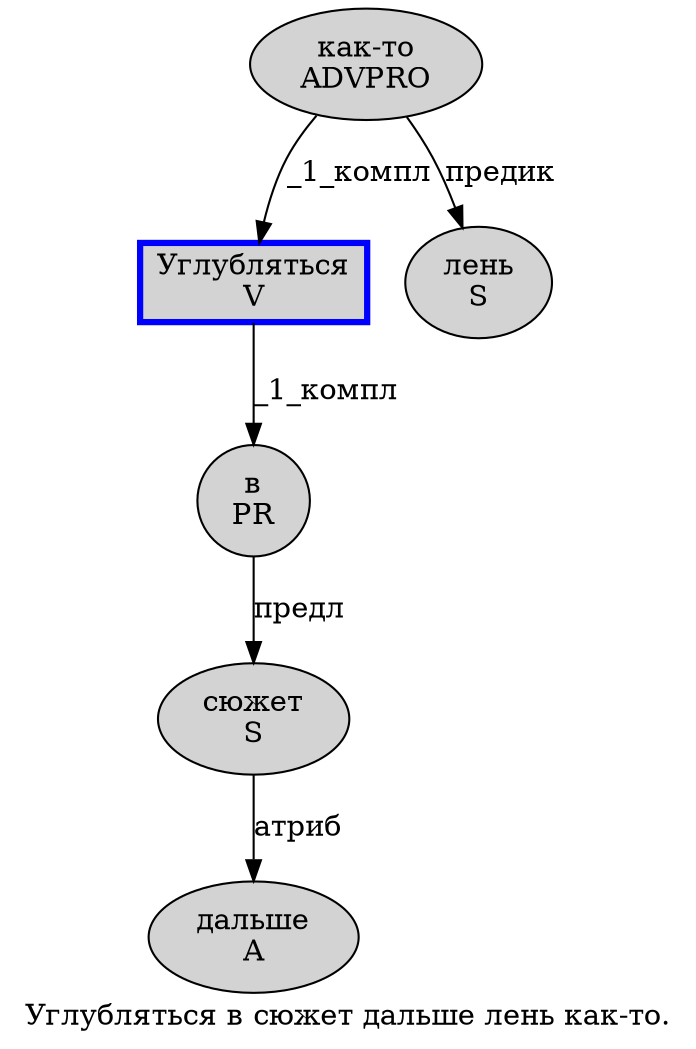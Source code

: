 digraph SENTENCE_2745 {
	graph [label="Углубляться в сюжет дальше лень как-то."]
	node [style=filled]
		0 [label="Углубляться
V" color=blue fillcolor=lightgray penwidth=3 shape=box]
		1 [label="в
PR" color="" fillcolor=lightgray penwidth=1 shape=ellipse]
		2 [label="сюжет
S" color="" fillcolor=lightgray penwidth=1 shape=ellipse]
		3 [label="дальше
A" color="" fillcolor=lightgray penwidth=1 shape=ellipse]
		4 [label="лень
S" color="" fillcolor=lightgray penwidth=1 shape=ellipse]
		5 [label="как-то
ADVPRO" color="" fillcolor=lightgray penwidth=1 shape=ellipse]
			2 -> 3 [label="атриб"]
			5 -> 0 [label="_1_компл"]
			5 -> 4 [label="предик"]
			1 -> 2 [label="предл"]
			0 -> 1 [label="_1_компл"]
}